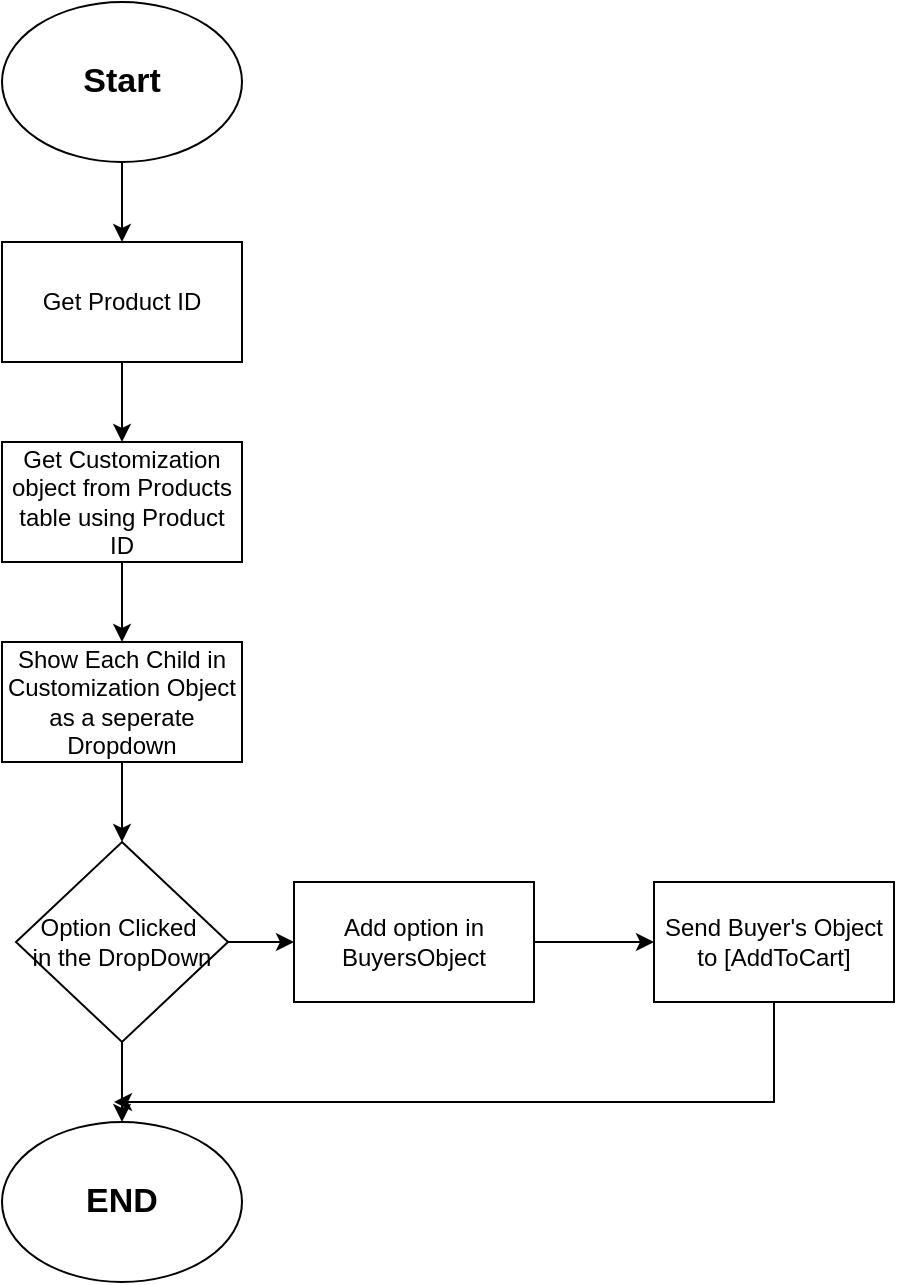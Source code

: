 <mxfile version="13.6.2" type="device"><diagram id="C5RBs43oDa-KdzZeNtuy" name="Page-1"><mxGraphModel dx="1024" dy="592" grid="1" gridSize="10" guides="1" tooltips="1" connect="1" arrows="1" fold="1" page="1" pageScale="1" pageWidth="827" pageHeight="1169" math="0" shadow="0"><root><mxCell id="WIyWlLk6GJQsqaUBKTNV-0"/><mxCell id="WIyWlLk6GJQsqaUBKTNV-1" parent="WIyWlLk6GJQsqaUBKTNV-0"/><mxCell id="qAjQ4GSxXQ06k1HzDtX4-2" value="" style="edgeStyle=orthogonalEdgeStyle;rounded=0;orthogonalLoop=1;jettySize=auto;html=1;" edge="1" parent="WIyWlLk6GJQsqaUBKTNV-1" source="qAjQ4GSxXQ06k1HzDtX4-0" target="qAjQ4GSxXQ06k1HzDtX4-1"><mxGeometry relative="1" as="geometry"/></mxCell><mxCell id="qAjQ4GSxXQ06k1HzDtX4-0" value="&lt;b&gt;&lt;font style=&quot;font-size: 17px&quot;&gt;Start&lt;/font&gt;&lt;/b&gt;" style="ellipse;whiteSpace=wrap;html=1;" vertex="1" parent="WIyWlLk6GJQsqaUBKTNV-1"><mxGeometry x="354" y="30" width="120" height="80" as="geometry"/></mxCell><mxCell id="qAjQ4GSxXQ06k1HzDtX4-4" value="" style="edgeStyle=orthogonalEdgeStyle;rounded=0;orthogonalLoop=1;jettySize=auto;html=1;" edge="1" parent="WIyWlLk6GJQsqaUBKTNV-1" source="qAjQ4GSxXQ06k1HzDtX4-1" target="qAjQ4GSxXQ06k1HzDtX4-3"><mxGeometry relative="1" as="geometry"/></mxCell><mxCell id="qAjQ4GSxXQ06k1HzDtX4-1" value="Get Product ID" style="rounded=0;whiteSpace=wrap;html=1;" vertex="1" parent="WIyWlLk6GJQsqaUBKTNV-1"><mxGeometry x="354" y="150" width="120" height="60" as="geometry"/></mxCell><mxCell id="qAjQ4GSxXQ06k1HzDtX4-6" value="" style="edgeStyle=orthogonalEdgeStyle;rounded=0;orthogonalLoop=1;jettySize=auto;html=1;" edge="1" parent="WIyWlLk6GJQsqaUBKTNV-1" source="qAjQ4GSxXQ06k1HzDtX4-3" target="qAjQ4GSxXQ06k1HzDtX4-5"><mxGeometry relative="1" as="geometry"/></mxCell><mxCell id="qAjQ4GSxXQ06k1HzDtX4-3" value="Get Customization object from Products table using Product ID" style="rounded=0;whiteSpace=wrap;html=1;" vertex="1" parent="WIyWlLk6GJQsqaUBKTNV-1"><mxGeometry x="354" y="250" width="120" height="60" as="geometry"/></mxCell><mxCell id="qAjQ4GSxXQ06k1HzDtX4-8" value="" style="edgeStyle=orthogonalEdgeStyle;rounded=0;orthogonalLoop=1;jettySize=auto;html=1;" edge="1" parent="WIyWlLk6GJQsqaUBKTNV-1" source="qAjQ4GSxXQ06k1HzDtX4-5" target="qAjQ4GSxXQ06k1HzDtX4-7"><mxGeometry relative="1" as="geometry"/></mxCell><mxCell id="qAjQ4GSxXQ06k1HzDtX4-5" value="Show Each Child in Customization Object as a seperate Dropdown" style="rounded=0;whiteSpace=wrap;html=1;" vertex="1" parent="WIyWlLk6GJQsqaUBKTNV-1"><mxGeometry x="354" y="350" width="120" height="60" as="geometry"/></mxCell><mxCell id="qAjQ4GSxXQ06k1HzDtX4-11" value="" style="edgeStyle=orthogonalEdgeStyle;rounded=0;orthogonalLoop=1;jettySize=auto;html=1;" edge="1" parent="WIyWlLk6GJQsqaUBKTNV-1" source="qAjQ4GSxXQ06k1HzDtX4-7" target="qAjQ4GSxXQ06k1HzDtX4-9"><mxGeometry relative="1" as="geometry"/></mxCell><mxCell id="qAjQ4GSxXQ06k1HzDtX4-14" value="" style="edgeStyle=orthogonalEdgeStyle;rounded=0;orthogonalLoop=1;jettySize=auto;html=1;" edge="1" parent="WIyWlLk6GJQsqaUBKTNV-1" source="qAjQ4GSxXQ06k1HzDtX4-7" target="qAjQ4GSxXQ06k1HzDtX4-13"><mxGeometry relative="1" as="geometry"/></mxCell><mxCell id="qAjQ4GSxXQ06k1HzDtX4-7" value="Option Clicked&amp;nbsp;&lt;br&gt;in the DropDown" style="rhombus;whiteSpace=wrap;html=1;" vertex="1" parent="WIyWlLk6GJQsqaUBKTNV-1"><mxGeometry x="361" y="450" width="106" height="100" as="geometry"/></mxCell><mxCell id="qAjQ4GSxXQ06k1HzDtX4-12" value="" style="edgeStyle=orthogonalEdgeStyle;rounded=0;orthogonalLoop=1;jettySize=auto;html=1;" edge="1" parent="WIyWlLk6GJQsqaUBKTNV-1" source="qAjQ4GSxXQ06k1HzDtX4-9" target="qAjQ4GSxXQ06k1HzDtX4-10"><mxGeometry relative="1" as="geometry"/></mxCell><mxCell id="qAjQ4GSxXQ06k1HzDtX4-9" value="Add option in BuyersObject" style="rounded=0;whiteSpace=wrap;html=1;" vertex="1" parent="WIyWlLk6GJQsqaUBKTNV-1"><mxGeometry x="500" y="470" width="120" height="60" as="geometry"/></mxCell><mxCell id="qAjQ4GSxXQ06k1HzDtX4-15" style="edgeStyle=orthogonalEdgeStyle;rounded=0;orthogonalLoop=1;jettySize=auto;html=1;" edge="1" parent="WIyWlLk6GJQsqaUBKTNV-1" source="qAjQ4GSxXQ06k1HzDtX4-10"><mxGeometry relative="1" as="geometry"><mxPoint x="410" y="580" as="targetPoint"/><Array as="points"><mxPoint x="740" y="580"/></Array></mxGeometry></mxCell><mxCell id="qAjQ4GSxXQ06k1HzDtX4-10" value="Send Buyer's Object to [AddToCart]" style="rounded=0;whiteSpace=wrap;html=1;" vertex="1" parent="WIyWlLk6GJQsqaUBKTNV-1"><mxGeometry x="680" y="470" width="120" height="60" as="geometry"/></mxCell><mxCell id="qAjQ4GSxXQ06k1HzDtX4-13" value="&lt;b&gt;&lt;font style=&quot;font-size: 17px&quot;&gt;END&lt;/font&gt;&lt;/b&gt;" style="ellipse;whiteSpace=wrap;html=1;" vertex="1" parent="WIyWlLk6GJQsqaUBKTNV-1"><mxGeometry x="354" y="590" width="120" height="80" as="geometry"/></mxCell></root></mxGraphModel></diagram></mxfile>